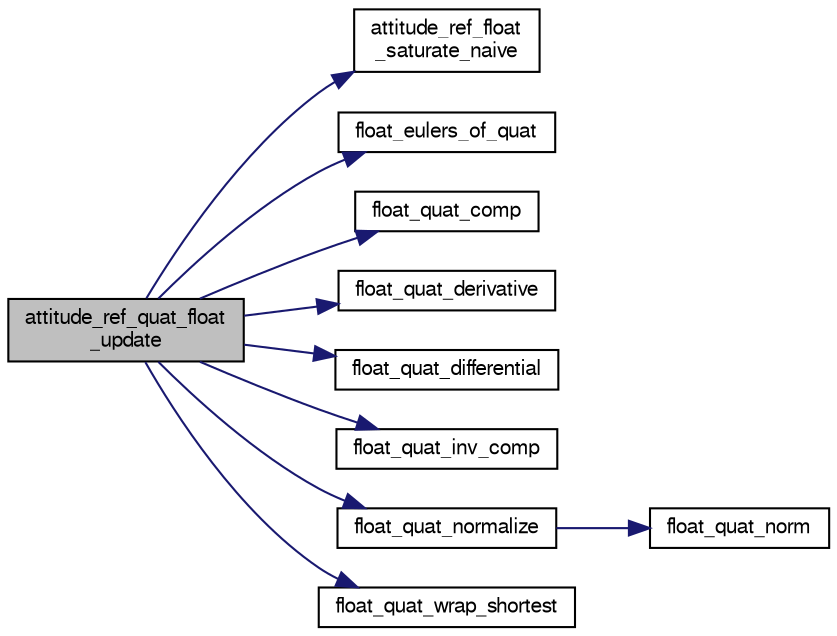 digraph "attitude_ref_quat_float_update"
{
  edge [fontname="FreeSans",fontsize="10",labelfontname="FreeSans",labelfontsize="10"];
  node [fontname="FreeSans",fontsize="10",shape=record];
  rankdir="LR";
  Node1 [label="attitude_ref_quat_float\l_update",height=0.2,width=0.4,color="black", fillcolor="grey75", style="filled", fontcolor="black"];
  Node1 -> Node2 [color="midnightblue",fontsize="10",style="solid",fontname="FreeSans"];
  Node2 [label="attitude_ref_float\l_saturate_naive",height=0.2,width=0.4,color="black", fillcolor="white", style="filled",URL="$attitude__ref__saturate__naive_8h.html#aa0f93b3e44169518f24759b497a97275"];
  Node1 -> Node3 [color="midnightblue",fontsize="10",style="solid",fontname="FreeSans"];
  Node3 [label="float_eulers_of_quat",height=0.2,width=0.4,color="black", fillcolor="white", style="filled",URL="$group__math__algebra__float.html#gacd48accfe6eaac320b0d651d894e1db8",tooltip="euler rotation &#39;ZYX&#39; "];
  Node1 -> Node4 [color="midnightblue",fontsize="10",style="solid",fontname="FreeSans"];
  Node4 [label="float_quat_comp",height=0.2,width=0.4,color="black", fillcolor="white", style="filled",URL="$group__math__algebra__float.html#gaf182e4cea0a80278a3b2856331095ff6",tooltip="Composition (multiplication) of two quaternions. "];
  Node1 -> Node5 [color="midnightblue",fontsize="10",style="solid",fontname="FreeSans"];
  Node5 [label="float_quat_derivative",height=0.2,width=0.4,color="black", fillcolor="white", style="filled",URL="$group__math__algebra__float.html#gaf9863ba4e0718dd826af1bf1bf891aaa",tooltip="Quaternion derivative from rotational velocity. "];
  Node1 -> Node6 [color="midnightblue",fontsize="10",style="solid",fontname="FreeSans"];
  Node6 [label="float_quat_differential",height=0.2,width=0.4,color="black", fillcolor="white", style="filled",URL="$group__math__algebra__float.html#gaf1db25a69e0a8c04c7a9987a4455d164",tooltip="Delta rotation quaternion with constant angular rates. "];
  Node1 -> Node7 [color="midnightblue",fontsize="10",style="solid",fontname="FreeSans"];
  Node7 [label="float_quat_inv_comp",height=0.2,width=0.4,color="black", fillcolor="white", style="filled",URL="$group__math__algebra__float.html#ga2784b8b78ffff045ebb867a4198eb349",tooltip="Composition (multiplication) of two quaternions. "];
  Node1 -> Node8 [color="midnightblue",fontsize="10",style="solid",fontname="FreeSans"];
  Node8 [label="float_quat_normalize",height=0.2,width=0.4,color="black", fillcolor="white", style="filled",URL="$group__math__algebra__float.html#ga010393da7c94f197d0161a0071862041"];
  Node8 -> Node9 [color="midnightblue",fontsize="10",style="solid",fontname="FreeSans"];
  Node9 [label="float_quat_norm",height=0.2,width=0.4,color="black", fillcolor="white", style="filled",URL="$group__math__algebra__float.html#gaf58947a2590837aa85077d42d99fb112"];
  Node1 -> Node10 [color="midnightblue",fontsize="10",style="solid",fontname="FreeSans"];
  Node10 [label="float_quat_wrap_shortest",height=0.2,width=0.4,color="black", fillcolor="white", style="filled",URL="$group__math__algebra__float.html#ga8c87c4af5df3d13c6eb0bd8b8e97721a"];
}
